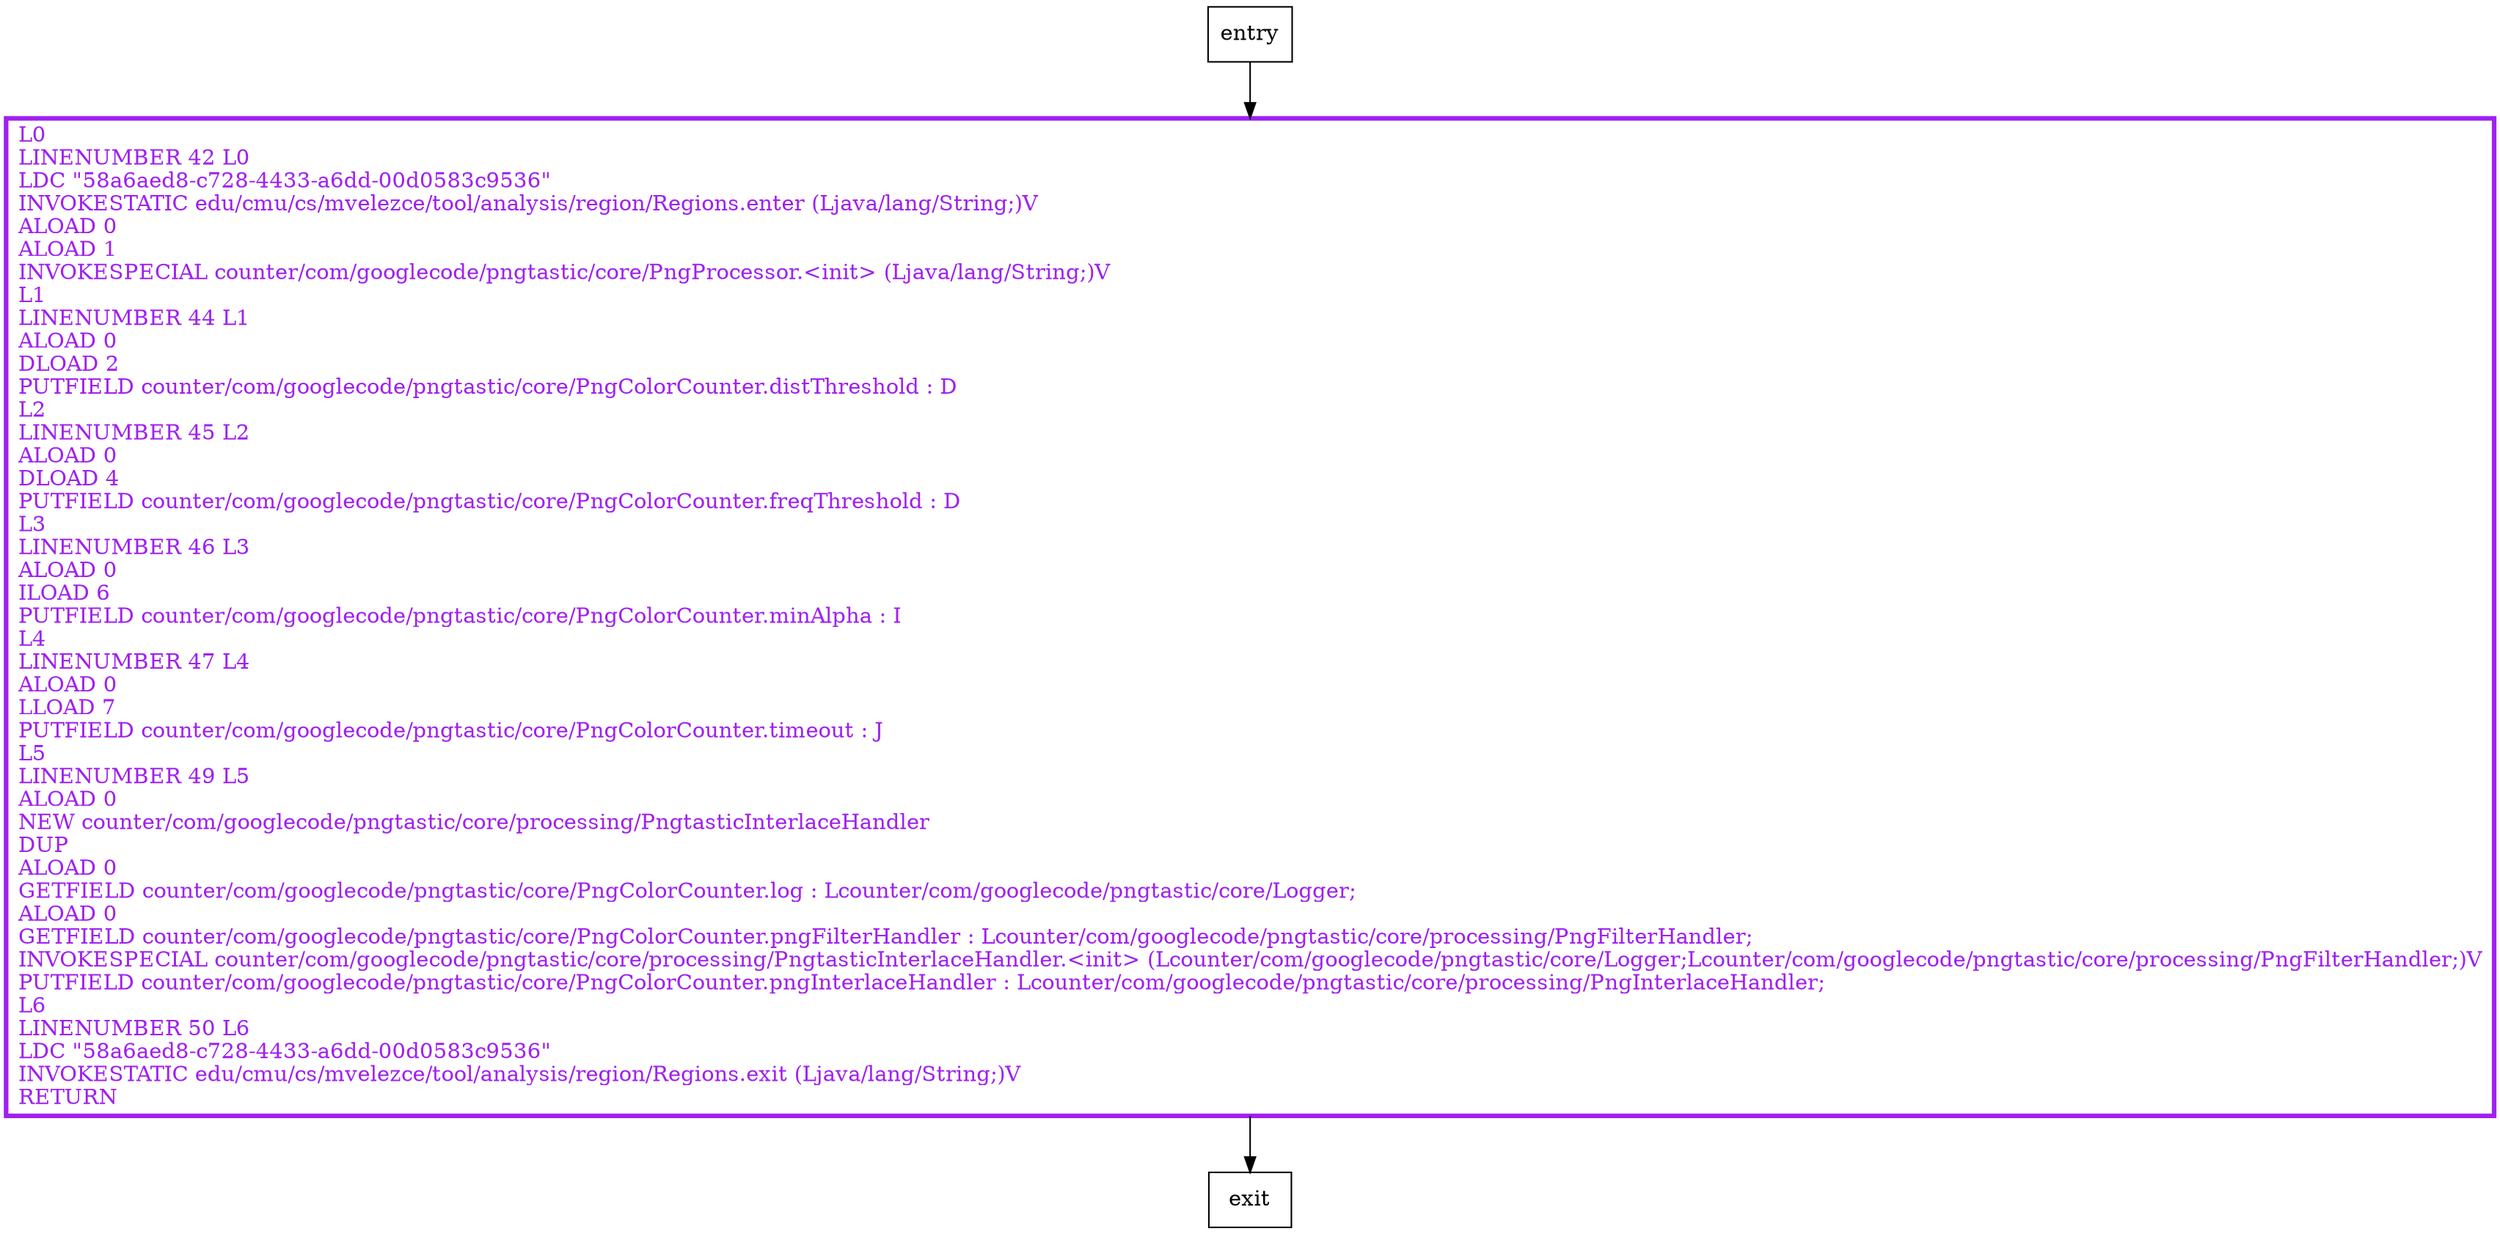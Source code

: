 digraph <init> {
node [shape=record];
1930683643 [label="L0\lLINENUMBER 42 L0\lLDC \"58a6aed8-c728-4433-a6dd-00d0583c9536\"\lINVOKESTATIC edu/cmu/cs/mvelezce/tool/analysis/region/Regions.enter (Ljava/lang/String;)V\lALOAD 0\lALOAD 1\lINVOKESPECIAL counter/com/googlecode/pngtastic/core/PngProcessor.\<init\> (Ljava/lang/String;)V\lL1\lLINENUMBER 44 L1\lALOAD 0\lDLOAD 2\lPUTFIELD counter/com/googlecode/pngtastic/core/PngColorCounter.distThreshold : D\lL2\lLINENUMBER 45 L2\lALOAD 0\lDLOAD 4\lPUTFIELD counter/com/googlecode/pngtastic/core/PngColorCounter.freqThreshold : D\lL3\lLINENUMBER 46 L3\lALOAD 0\lILOAD 6\lPUTFIELD counter/com/googlecode/pngtastic/core/PngColorCounter.minAlpha : I\lL4\lLINENUMBER 47 L4\lALOAD 0\lLLOAD 7\lPUTFIELD counter/com/googlecode/pngtastic/core/PngColorCounter.timeout : J\lL5\lLINENUMBER 49 L5\lALOAD 0\lNEW counter/com/googlecode/pngtastic/core/processing/PngtasticInterlaceHandler\lDUP\lALOAD 0\lGETFIELD counter/com/googlecode/pngtastic/core/PngColorCounter.log : Lcounter/com/googlecode/pngtastic/core/Logger;\lALOAD 0\lGETFIELD counter/com/googlecode/pngtastic/core/PngColorCounter.pngFilterHandler : Lcounter/com/googlecode/pngtastic/core/processing/PngFilterHandler;\lINVOKESPECIAL counter/com/googlecode/pngtastic/core/processing/PngtasticInterlaceHandler.\<init\> (Lcounter/com/googlecode/pngtastic/core/Logger;Lcounter/com/googlecode/pngtastic/core/processing/PngFilterHandler;)V\lPUTFIELD counter/com/googlecode/pngtastic/core/PngColorCounter.pngInterlaceHandler : Lcounter/com/googlecode/pngtastic/core/processing/PngInterlaceHandler;\lL6\lLINENUMBER 50 L6\lLDC \"58a6aed8-c728-4433-a6dd-00d0583c9536\"\lINVOKESTATIC edu/cmu/cs/mvelezce/tool/analysis/region/Regions.exit (Ljava/lang/String;)V\lRETURN\l"];
entry;
exit;
entry -> 1930683643;
1930683643 -> exit;
1930683643[fontcolor="purple", penwidth=3, color="purple"];
}
